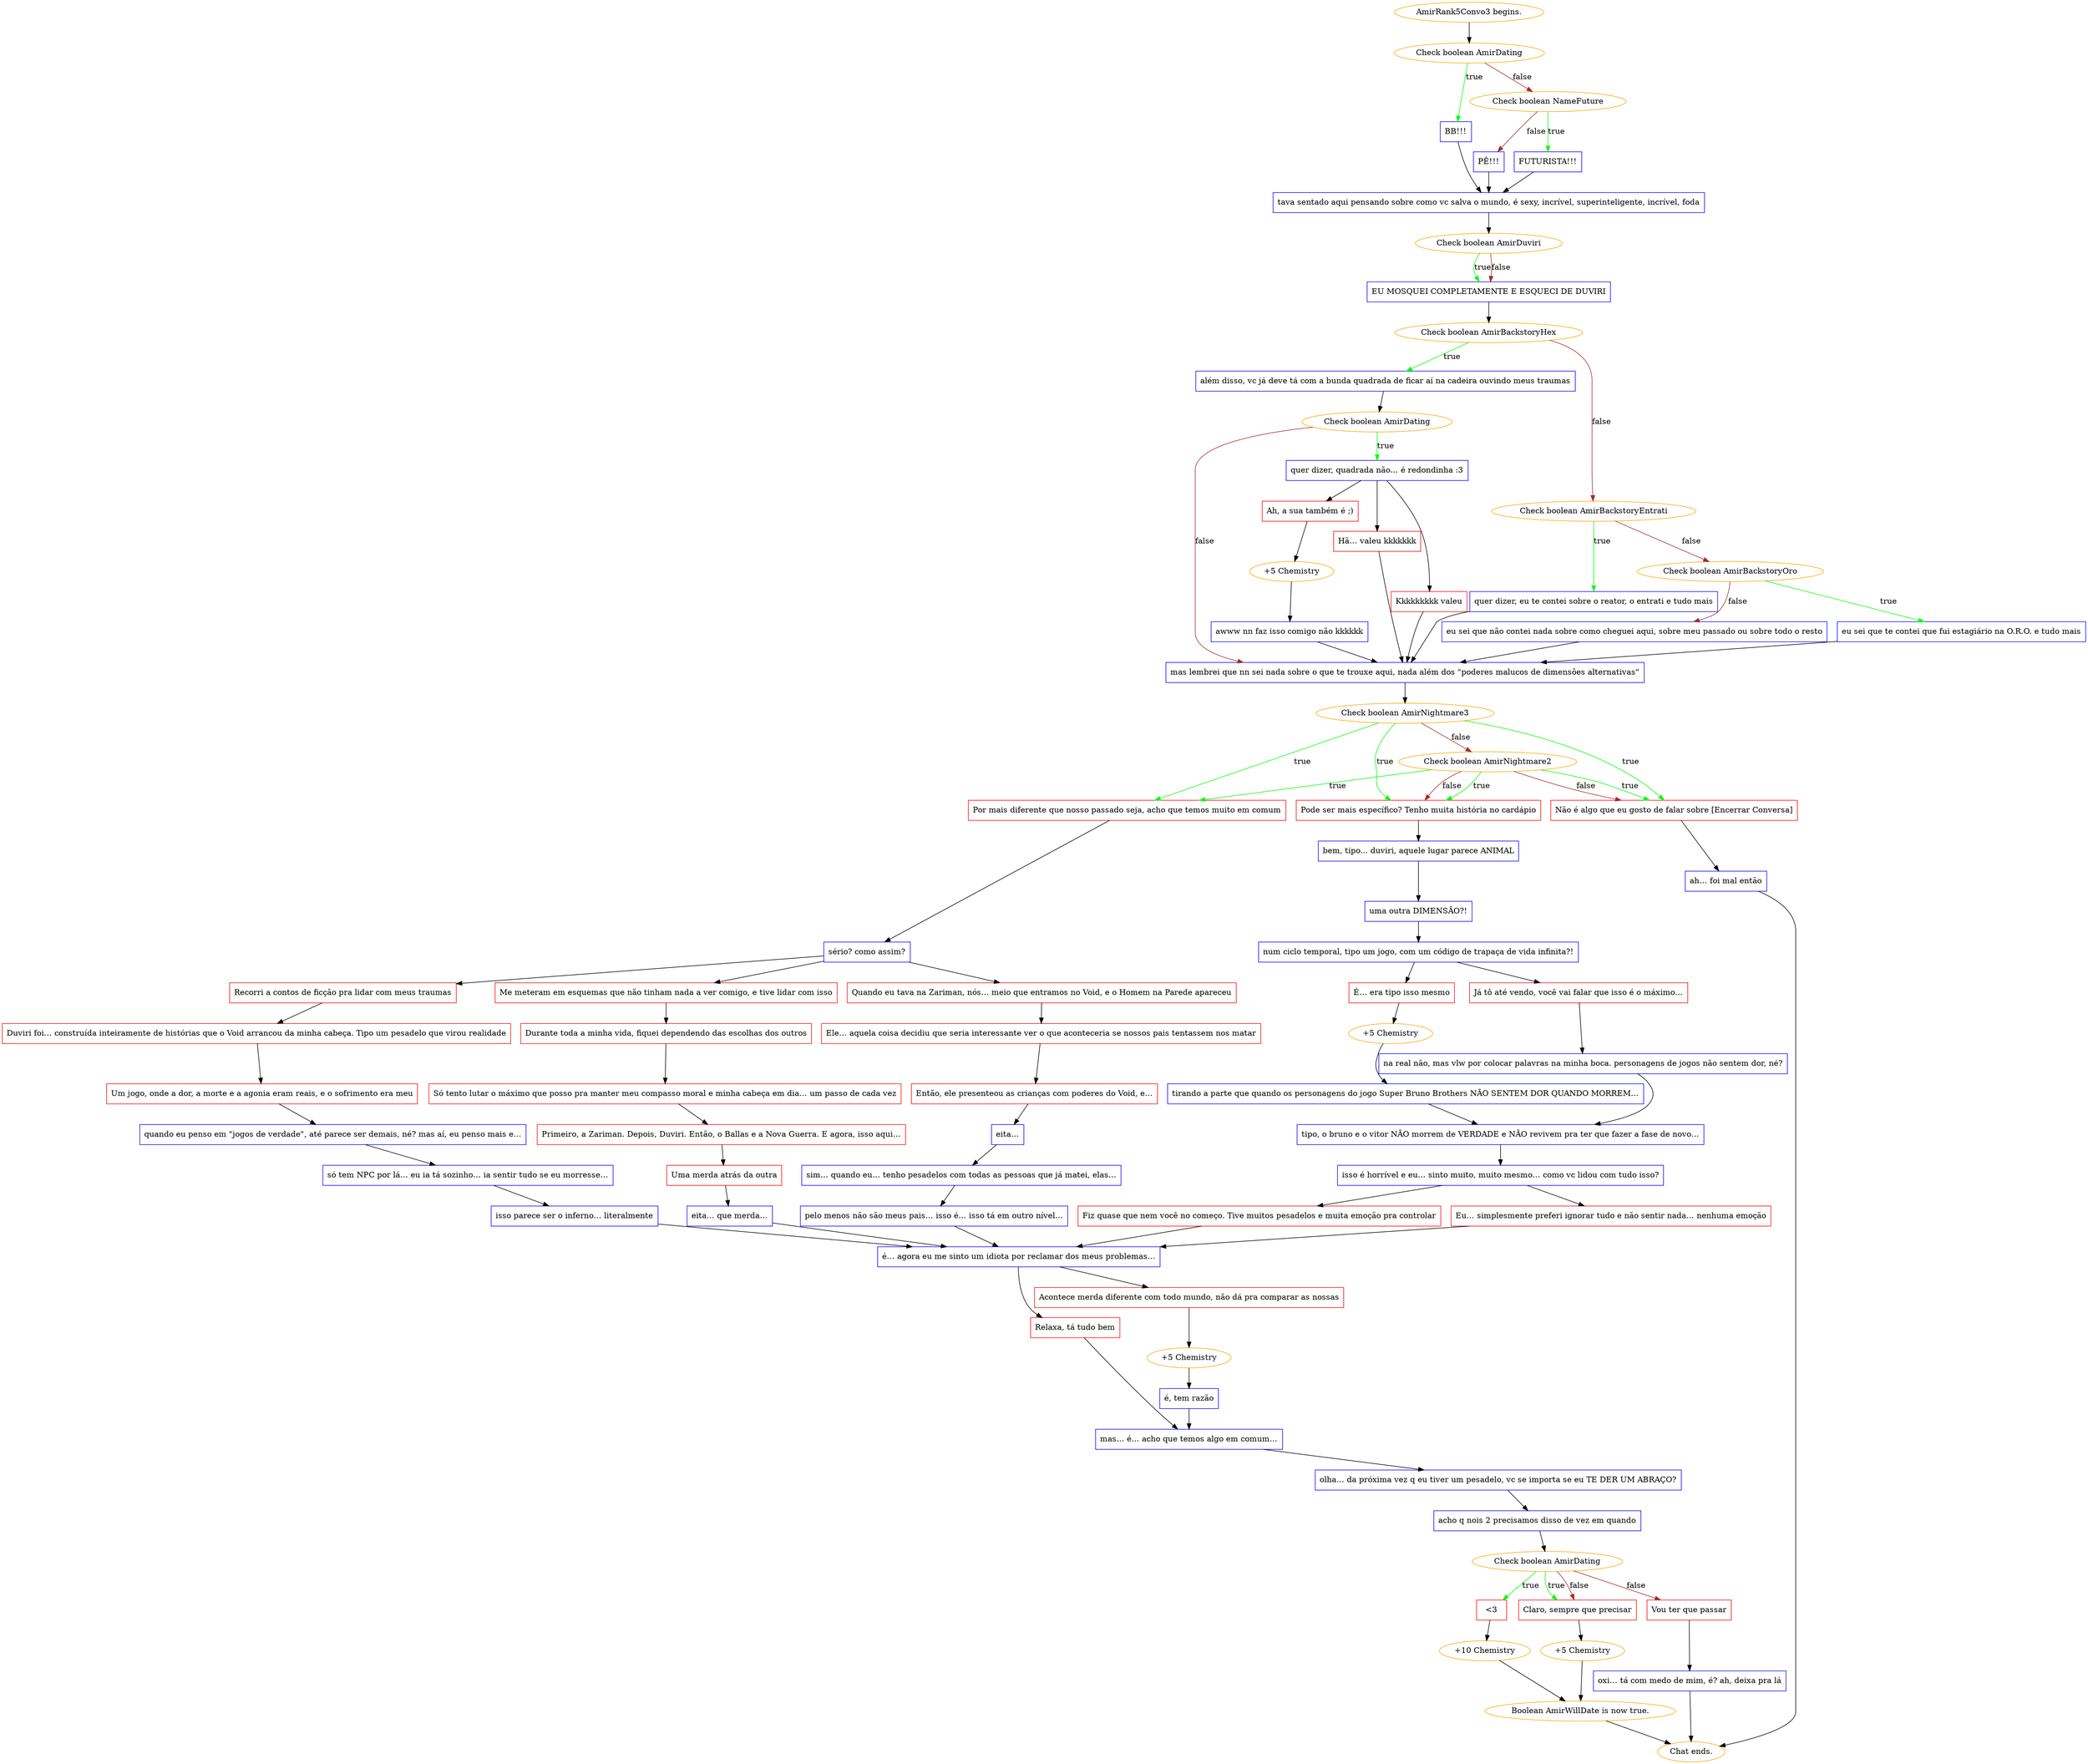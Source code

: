digraph {
	"AmirRank5Convo3 begins." [color=orange];
		"AmirRank5Convo3 begins." -> j2650937555;
	j2650937555 [label="Check boolean AmirDating",color=orange];
		j2650937555 -> j193626813 [label=true,color=green];
		j2650937555 -> j3219616308 [label=false,color=brown];
	j193626813 [label="BB!!!",shape=box,color=blue];
		j193626813 -> j2544955085;
	j3219616308 [label="Check boolean NameFuture",color=orange];
		j3219616308 -> j960015504 [label=true,color=green];
		j3219616308 -> j1269040400 [label=false,color=brown];
	j2544955085 [label="tava sentado aqui pensando sobre como vc salva o mundo, é sexy, incrível, superinteligente, incrível, foda",shape=box,color=blue];
		j2544955085 -> j4283957504;
	j960015504 [label="FUTURISTA!!!",shape=box,color=blue];
		j960015504 -> j2544955085;
	j1269040400 [label="PÊ!!!",shape=box,color=blue];
		j1269040400 -> j2544955085;
	j4283957504 [label="Check boolean AmirDuviri",color=orange];
		j4283957504 -> j4197524913 [label=true,color=green];
		j4283957504 -> j4197524913 [label=false,color=brown];
	j4197524913 [label="EU MOSQUEI COMPLETAMENTE E ESQUECI DE DUVIRI",shape=box,color=blue];
		j4197524913 -> j1452669816;
	j1452669816 [label="Check boolean AmirBackstoryHex",color=orange];
		j1452669816 -> j1873904906 [label=true,color=green];
		j1452669816 -> j2445936876 [label=false,color=brown];
	j1873904906 [label="além disso, vc já deve tá com a bunda quadrada de ficar aí na cadeira ouvindo meus traumas",shape=box,color=blue];
		j1873904906 -> j1853334382;
	j2445936876 [label="Check boolean AmirBackstoryEntrati",color=orange];
		j2445936876 -> j3858444965 [label=true,color=green];
		j2445936876 -> j2190704803 [label=false,color=brown];
	j1853334382 [label="Check boolean AmirDating",color=orange];
		j1853334382 -> j2791713397 [label=true,color=green];
		j1853334382 -> j639802174 [label=false,color=brown];
	j3858444965 [label="quer dizer, eu te contei sobre o reator, o entrati e tudo mais",shape=box,color=blue];
		j3858444965 -> j639802174;
	j2190704803 [label="Check boolean AmirBackstoryOro",color=orange];
		j2190704803 -> j2907211008 [label=true,color=green];
		j2190704803 -> j803970078 [label=false,color=brown];
	j2791713397 [label="quer dizer, quadrada não… é redondinha :3",shape=box,color=blue];
		j2791713397 -> j4164433746;
		j2791713397 -> j618939651;
		j2791713397 -> j327879457;
	j639802174 [label="mas lembrei que nn sei nada sobre o que te trouxe aqui, nada além dos \"poderes malucos de dimensões alternativas\"",shape=box,color=blue];
		j639802174 -> j1386368209;
	j2907211008 [label="eu sei que te contei que fui estagiário na O.R.O. e tudo mais",shape=box,color=blue];
		j2907211008 -> j639802174;
	j803970078 [label="eu sei que não contei nada sobre como cheguei aqui, sobre meu passado ou sobre todo o resto",shape=box,color=blue];
		j803970078 -> j639802174;
	j4164433746 [label="Hã… valeu kkkkkkk",shape=box,color=red];
		j4164433746 -> j639802174;
	j618939651 [label="Kkkkkkkkk valeu",shape=box,color=red];
		j618939651 -> j639802174;
	j327879457 [label="Ah, a sua também é ;)",shape=box,color=red];
		j327879457 -> j1162118232;
	j1386368209 [label="Check boolean AmirNightmare3",color=orange];
		j1386368209 -> j1818445890 [label=true,color=green];
		j1386368209 -> j912491537 [label=true,color=green];
		j1386368209 -> j2704913618 [label=true,color=green];
		j1386368209 -> j2314003121 [label=false,color=brown];
	j1162118232 [label="+5 Chemistry",color=orange];
		j1162118232 -> j3560697348;
	j1818445890 [label="Por mais diferente que nosso passado seja, acho que temos muito em comum",shape=box,color=red];
		j1818445890 -> j3302502985;
	j912491537 [label="Pode ser mais específico? Tenho muita história no cardápio",shape=box,color=red];
		j912491537 -> j2314830348;
	j2704913618 [label="Não é algo que eu gosto de falar sobre [Encerrar Conversa]",shape=box,color=red];
		j2704913618 -> j698868190;
	j2314003121 [label="Check boolean AmirNightmare2",color=orange];
		j2314003121 -> j1818445890 [label=true,color=green];
		j2314003121 -> j912491537 [label=true,color=green];
		j2314003121 -> j2704913618 [label=true,color=green];
		j2314003121 -> j912491537 [label=false,color=brown];
		j2314003121 -> j2704913618 [label=false,color=brown];
	j3560697348 [label="awww nn faz isso comigo não kkkkkk",shape=box,color=blue];
		j3560697348 -> j639802174;
	j3302502985 [label="sério? como assim?",shape=box,color=blue];
		j3302502985 -> j3787302931;
		j3302502985 -> j3710277841;
		j3302502985 -> j1835180913;
	j2314830348 [label="bem, tipo... duviri, aquele lugar parece ANIMAL",shape=box,color=blue];
		j2314830348 -> j3084390375;
	j698868190 [label="ah… foi mal então",shape=box,color=blue];
		j698868190 -> "Chat ends.";
	j3787302931 [label="Recorri a contos de ficção pra lidar com meus traumas",shape=box,color=red];
		j3787302931 -> j4178915926;
	j3710277841 [label="Me meteram em esquemas que não tinham nada a ver comigo, e tive lidar com isso",shape=box,color=red];
		j3710277841 -> j1514815276;
	j1835180913 [label="Quando eu tava na Zariman, nós… meio que entramos no Void, e o Homem na Parede apareceu",shape=box,color=red];
		j1835180913 -> j3934780478;
	j3084390375 [label="uma outra DIMENSÃO?!",shape=box,color=blue];
		j3084390375 -> j2093352210;
	"Chat ends." [color=orange];
	j4178915926 [label="Duviri foi… construída inteiramente de histórias que o Void arrancou da minha cabeça. Tipo um pesadelo que virou realidade",shape=box,color=red];
		j4178915926 -> j229586307;
	j1514815276 [label="Durante toda a minha vida, fiquei dependendo das escolhas dos outros",shape=box,color=red];
		j1514815276 -> j1672424023;
	j3934780478 [label="Ele… aquela coisa decidiu que seria interessante ver o que aconteceria se nossos pais tentassem nos matar",shape=box,color=red];
		j3934780478 -> j3880085957;
	j2093352210 [label="num ciclo temporal, tipo um jogo, com um código de trapaça de vida infinita?!",shape=box,color=blue];
		j2093352210 -> j2378809498;
		j2093352210 -> j2727560751;
	j229586307 [label="Um jogo, onde a dor, a morte e a agonia eram reais, e o sofrimento era meu",shape=box,color=red];
		j229586307 -> j2574265370;
	j1672424023 [label="Só tento lutar o máximo que posso pra manter meu compasso moral e minha cabeça em dia… um passo de cada vez",shape=box,color=red];
		j1672424023 -> j1777987795;
	j3880085957 [label="Então, ele presenteou as crianças com poderes do Void, e…",shape=box,color=red];
		j3880085957 -> j3188190660;
	j2378809498 [label="Já tô até vendo, você vai falar que isso é o máximo…",shape=box,color=red];
		j2378809498 -> j1460812609;
	j2727560751 [label="É… era tipo isso mesmo",shape=box,color=red];
		j2727560751 -> j3197632354;
	j2574265370 [label="quando eu penso em \"jogos de verdade\", até parece ser demais, né? mas aí, eu penso mais e…",shape=box,color=blue];
		j2574265370 -> j2724156379;
	j1777987795 [label="Primeiro, a Zariman. Depois, Duviri. Então, o Ballas e a Nova Guerra. E agora, isso aqui…",shape=box,color=red];
		j1777987795 -> j3700124855;
	j3188190660 [label="eita…",shape=box,color=blue];
		j3188190660 -> j2239997032;
	j1460812609 [label="na real não, mas vlw por colocar palavras na minha boca. personagens de jogos não sentem dor, né?",shape=box,color=blue];
		j1460812609 -> j3081806556;
	j3197632354 [label="+5 Chemistry",color=orange];
		j3197632354 -> j1517738277;
	j2724156379 [label="só tem NPC por lá… eu ia tá sozinho… ia sentir tudo se eu morresse…",shape=box,color=blue];
		j2724156379 -> j1651786537;
	j3700124855 [label="Uma merda atrás da outra",shape=box,color=red];
		j3700124855 -> j3206650497;
	j2239997032 [label="sim… quando eu… tenho pesadelos com todas as pessoas que já matei, elas…",shape=box,color=blue];
		j2239997032 -> j3452298365;
	j3081806556 [label="tipo, o bruno e o vitor NÃO morrem de VERDADE e NÃO revivem pra ter que fazer a fase de novo…",shape=box,color=blue];
		j3081806556 -> j132554916;
	j1517738277 [label="tirando a parte que quando os personagens do jogo Super Bruno Brothers NÃO SENTEM DOR QUANDO MORREM…",shape=box,color=blue];
		j1517738277 -> j3081806556;
	j1651786537 [label="isso parece ser o inferno… literalmente",shape=box,color=blue];
		j1651786537 -> j3205150151;
	j3206650497 [label="eita… que merda…",shape=box,color=blue];
		j3206650497 -> j3205150151;
	j3452298365 [label="pelo menos não são meus pais… isso é… isso tá em outro nível…",shape=box,color=blue];
		j3452298365 -> j3205150151;
	j132554916 [label="isso é horrível e eu… sinto muito, muito mesmo… como vc lidou com tudo isso?",shape=box,color=blue];
		j132554916 -> j3736846466;
		j132554916 -> j3303397019;
	j3205150151 [label="é… agora eu me sinto um idiota por reclamar dos meus problemas…",shape=box,color=blue];
		j3205150151 -> j3558933267;
		j3205150151 -> j3786484256;
	j3736846466 [label="Fiz quase que nem você no começo. Tive muitos pesadelos e muita emoção pra controlar",shape=box,color=red];
		j3736846466 -> j3205150151;
	j3303397019 [label="Eu… simplesmente preferi ignorar tudo e não sentir nada… nenhuma emoção",shape=box,color=red];
		j3303397019 -> j3205150151;
	j3558933267 [label="Relaxa, tá tudo bem",shape=box,color=red];
		j3558933267 -> j2483674116;
	j3786484256 [label="Acontece merda diferente com todo mundo, não dá pra comparar as nossas",shape=box,color=red];
		j3786484256 -> j2131544587;
	j2483674116 [label="mas… é… acho que temos algo em comum…",shape=box,color=blue];
		j2483674116 -> j1062019753;
	j2131544587 [label="+5 Chemistry",color=orange];
		j2131544587 -> j2743470310;
	j1062019753 [label="olha… da próxima vez q eu tiver um pesadelo, vc se importa se eu TE DER UM ABRAÇO?",shape=box,color=blue];
		j1062019753 -> j705715544;
	j2743470310 [label="é, tem razão",shape=box,color=blue];
		j2743470310 -> j2483674116;
	j705715544 [label="acho q nois 2 precisamos disso de vez em quando",shape=box,color=blue];
		j705715544 -> j3439893062;
	j3439893062 [label="Check boolean AmirDating",color=orange];
		j3439893062 -> j180809753 [label=true,color=green];
		j3439893062 -> j2523133769 [label=true,color=green];
		j3439893062 -> j2523133769 [label=false,color=brown];
		j3439893062 -> j3437139638 [label=false,color=brown];
	j180809753 [label="<3",shape=box,color=red];
		j180809753 -> j1720236604;
	j2523133769 [label="Claro, sempre que precisar",shape=box,color=red];
		j2523133769 -> j2463344579;
	j3437139638 [label="Vou ter que passar",shape=box,color=red];
		j3437139638 -> j120357209;
	j1720236604 [label="+10 Chemistry",color=orange];
		j1720236604 -> j1538486228;
	j2463344579 [label="+5 Chemistry",color=orange];
		j2463344579 -> j1538486228;
	j120357209 [label="oxi… tá com medo de mim, é? ah, deixa pra lá",shape=box,color=blue];
		j120357209 -> "Chat ends.";
	j1538486228 [label="Boolean AmirWillDate is now true.",color=orange];
		j1538486228 -> "Chat ends.";
}